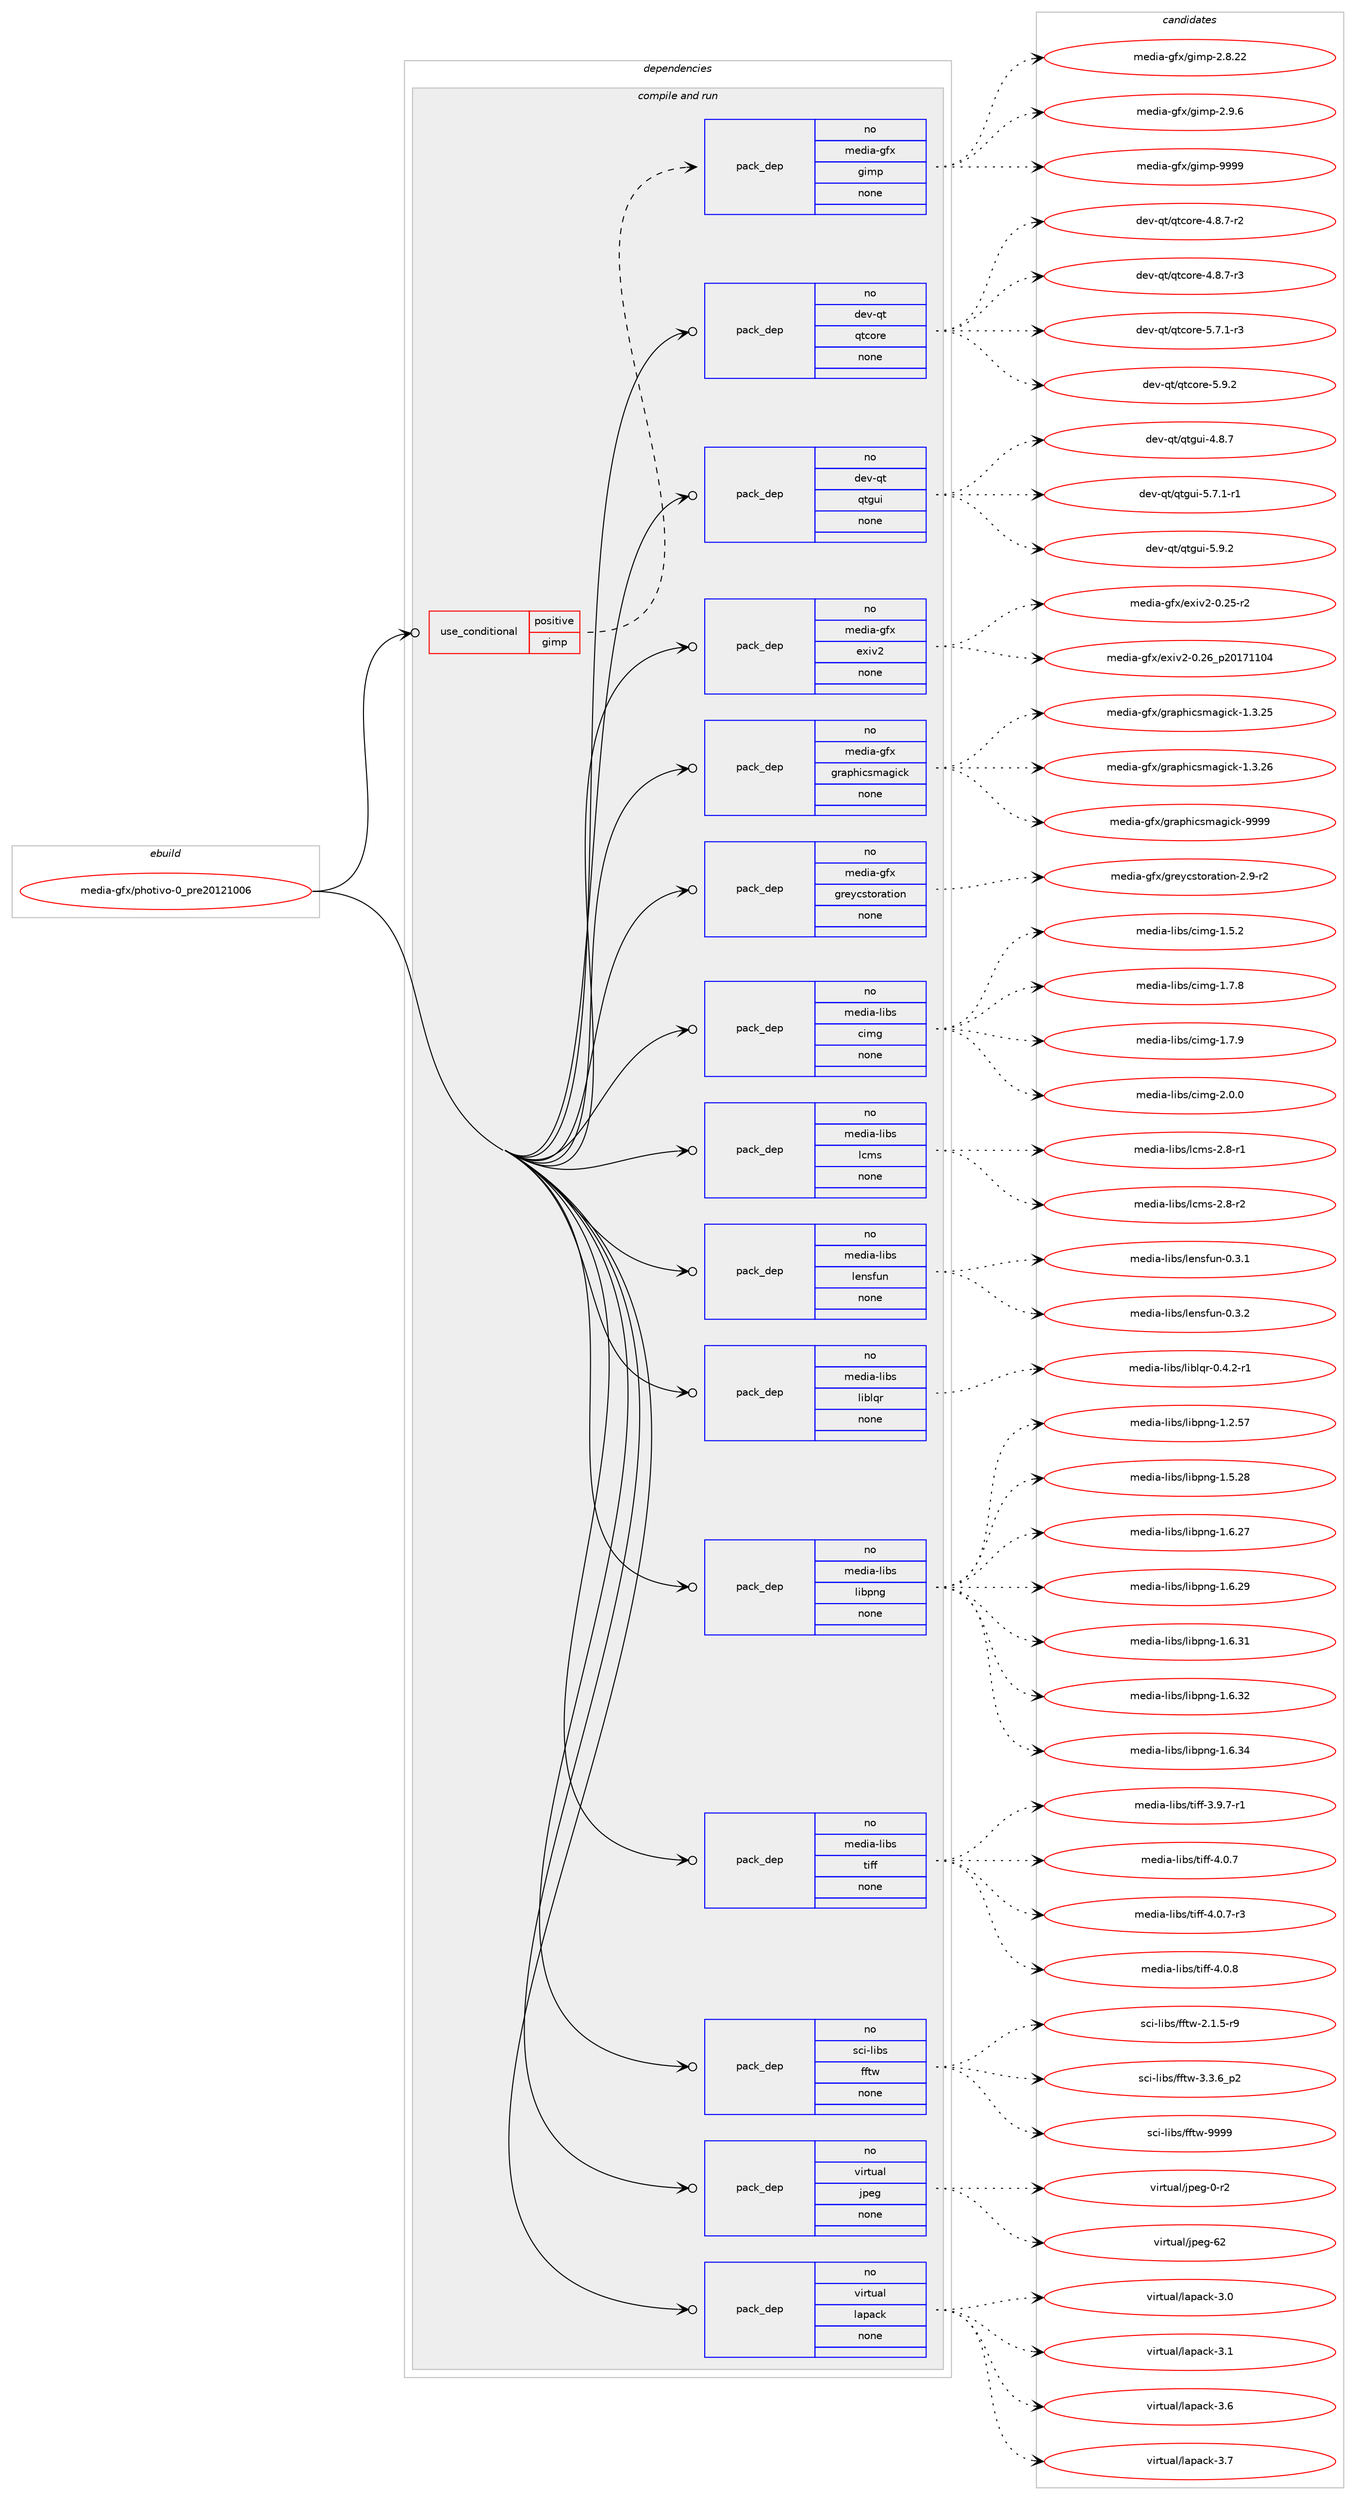 digraph prolog {

# *************
# Graph options
# *************

newrank=true;
concentrate=true;
compound=true;
graph [rankdir=LR,fontname=Helvetica,fontsize=10,ranksep=1.5];#, ranksep=2.5, nodesep=0.2];
edge  [arrowhead=vee];
node  [fontname=Helvetica,fontsize=10];

# **********
# The ebuild
# **********

subgraph cluster_leftcol {
color=gray;
rank=same;
label=<<i>ebuild</i>>;
id [label="media-gfx/photivo-0_pre20121006", color=red, width=4, href="../media-gfx/photivo-0_pre20121006.svg"];
}

# ****************
# The dependencies
# ****************

subgraph cluster_midcol {
color=gray;
label=<<i>dependencies</i>>;
subgraph cluster_compile {
fillcolor="#eeeeee";
style=filled;
label=<<i>compile</i>>;
}
subgraph cluster_compileandrun {
fillcolor="#eeeeee";
style=filled;
label=<<i>compile and run</i>>;
subgraph cond88375 {
dependency357182 [label=<<TABLE BORDER="0" CELLBORDER="1" CELLSPACING="0" CELLPADDING="4"><TR><TD ROWSPAN="3" CELLPADDING="10">use_conditional</TD></TR><TR><TD>positive</TD></TR><TR><TD>gimp</TD></TR></TABLE>>, shape=none, color=red];
subgraph pack263369 {
dependency357183 [label=<<TABLE BORDER="0" CELLBORDER="1" CELLSPACING="0" CELLPADDING="4" WIDTH="220"><TR><TD ROWSPAN="6" CELLPADDING="30">pack_dep</TD></TR><TR><TD WIDTH="110">no</TD></TR><TR><TD>media-gfx</TD></TR><TR><TD>gimp</TD></TR><TR><TD>none</TD></TR><TR><TD></TD></TR></TABLE>>, shape=none, color=blue];
}
dependency357182:e -> dependency357183:w [weight=20,style="dashed",arrowhead="vee"];
}
id:e -> dependency357182:w [weight=20,style="solid",arrowhead="odotvee"];
subgraph pack263370 {
dependency357184 [label=<<TABLE BORDER="0" CELLBORDER="1" CELLSPACING="0" CELLPADDING="4" WIDTH="220"><TR><TD ROWSPAN="6" CELLPADDING="30">pack_dep</TD></TR><TR><TD WIDTH="110">no</TD></TR><TR><TD>dev-qt</TD></TR><TR><TD>qtcore</TD></TR><TR><TD>none</TD></TR><TR><TD></TD></TR></TABLE>>, shape=none, color=blue];
}
id:e -> dependency357184:w [weight=20,style="solid",arrowhead="odotvee"];
subgraph pack263371 {
dependency357185 [label=<<TABLE BORDER="0" CELLBORDER="1" CELLSPACING="0" CELLPADDING="4" WIDTH="220"><TR><TD ROWSPAN="6" CELLPADDING="30">pack_dep</TD></TR><TR><TD WIDTH="110">no</TD></TR><TR><TD>dev-qt</TD></TR><TR><TD>qtgui</TD></TR><TR><TD>none</TD></TR><TR><TD></TD></TR></TABLE>>, shape=none, color=blue];
}
id:e -> dependency357185:w [weight=20,style="solid",arrowhead="odotvee"];
subgraph pack263372 {
dependency357186 [label=<<TABLE BORDER="0" CELLBORDER="1" CELLSPACING="0" CELLPADDING="4" WIDTH="220"><TR><TD ROWSPAN="6" CELLPADDING="30">pack_dep</TD></TR><TR><TD WIDTH="110">no</TD></TR><TR><TD>media-gfx</TD></TR><TR><TD>exiv2</TD></TR><TR><TD>none</TD></TR><TR><TD></TD></TR></TABLE>>, shape=none, color=blue];
}
id:e -> dependency357186:w [weight=20,style="solid",arrowhead="odotvee"];
subgraph pack263373 {
dependency357187 [label=<<TABLE BORDER="0" CELLBORDER="1" CELLSPACING="0" CELLPADDING="4" WIDTH="220"><TR><TD ROWSPAN="6" CELLPADDING="30">pack_dep</TD></TR><TR><TD WIDTH="110">no</TD></TR><TR><TD>media-gfx</TD></TR><TR><TD>graphicsmagick</TD></TR><TR><TD>none</TD></TR><TR><TD></TD></TR></TABLE>>, shape=none, color=blue];
}
id:e -> dependency357187:w [weight=20,style="solid",arrowhead="odotvee"];
subgraph pack263374 {
dependency357188 [label=<<TABLE BORDER="0" CELLBORDER="1" CELLSPACING="0" CELLPADDING="4" WIDTH="220"><TR><TD ROWSPAN="6" CELLPADDING="30">pack_dep</TD></TR><TR><TD WIDTH="110">no</TD></TR><TR><TD>media-gfx</TD></TR><TR><TD>greycstoration</TD></TR><TR><TD>none</TD></TR><TR><TD></TD></TR></TABLE>>, shape=none, color=blue];
}
id:e -> dependency357188:w [weight=20,style="solid",arrowhead="odotvee"];
subgraph pack263375 {
dependency357189 [label=<<TABLE BORDER="0" CELLBORDER="1" CELLSPACING="0" CELLPADDING="4" WIDTH="220"><TR><TD ROWSPAN="6" CELLPADDING="30">pack_dep</TD></TR><TR><TD WIDTH="110">no</TD></TR><TR><TD>media-libs</TD></TR><TR><TD>cimg</TD></TR><TR><TD>none</TD></TR><TR><TD></TD></TR></TABLE>>, shape=none, color=blue];
}
id:e -> dependency357189:w [weight=20,style="solid",arrowhead="odotvee"];
subgraph pack263376 {
dependency357190 [label=<<TABLE BORDER="0" CELLBORDER="1" CELLSPACING="0" CELLPADDING="4" WIDTH="220"><TR><TD ROWSPAN="6" CELLPADDING="30">pack_dep</TD></TR><TR><TD WIDTH="110">no</TD></TR><TR><TD>media-libs</TD></TR><TR><TD>lcms</TD></TR><TR><TD>none</TD></TR><TR><TD></TD></TR></TABLE>>, shape=none, color=blue];
}
id:e -> dependency357190:w [weight=20,style="solid",arrowhead="odotvee"];
subgraph pack263377 {
dependency357191 [label=<<TABLE BORDER="0" CELLBORDER="1" CELLSPACING="0" CELLPADDING="4" WIDTH="220"><TR><TD ROWSPAN="6" CELLPADDING="30">pack_dep</TD></TR><TR><TD WIDTH="110">no</TD></TR><TR><TD>media-libs</TD></TR><TR><TD>lensfun</TD></TR><TR><TD>none</TD></TR><TR><TD></TD></TR></TABLE>>, shape=none, color=blue];
}
id:e -> dependency357191:w [weight=20,style="solid",arrowhead="odotvee"];
subgraph pack263378 {
dependency357192 [label=<<TABLE BORDER="0" CELLBORDER="1" CELLSPACING="0" CELLPADDING="4" WIDTH="220"><TR><TD ROWSPAN="6" CELLPADDING="30">pack_dep</TD></TR><TR><TD WIDTH="110">no</TD></TR><TR><TD>media-libs</TD></TR><TR><TD>liblqr</TD></TR><TR><TD>none</TD></TR><TR><TD></TD></TR></TABLE>>, shape=none, color=blue];
}
id:e -> dependency357192:w [weight=20,style="solid",arrowhead="odotvee"];
subgraph pack263379 {
dependency357193 [label=<<TABLE BORDER="0" CELLBORDER="1" CELLSPACING="0" CELLPADDING="4" WIDTH="220"><TR><TD ROWSPAN="6" CELLPADDING="30">pack_dep</TD></TR><TR><TD WIDTH="110">no</TD></TR><TR><TD>media-libs</TD></TR><TR><TD>libpng</TD></TR><TR><TD>none</TD></TR><TR><TD></TD></TR></TABLE>>, shape=none, color=blue];
}
id:e -> dependency357193:w [weight=20,style="solid",arrowhead="odotvee"];
subgraph pack263380 {
dependency357194 [label=<<TABLE BORDER="0" CELLBORDER="1" CELLSPACING="0" CELLPADDING="4" WIDTH="220"><TR><TD ROWSPAN="6" CELLPADDING="30">pack_dep</TD></TR><TR><TD WIDTH="110">no</TD></TR><TR><TD>media-libs</TD></TR><TR><TD>tiff</TD></TR><TR><TD>none</TD></TR><TR><TD></TD></TR></TABLE>>, shape=none, color=blue];
}
id:e -> dependency357194:w [weight=20,style="solid",arrowhead="odotvee"];
subgraph pack263381 {
dependency357195 [label=<<TABLE BORDER="0" CELLBORDER="1" CELLSPACING="0" CELLPADDING="4" WIDTH="220"><TR><TD ROWSPAN="6" CELLPADDING="30">pack_dep</TD></TR><TR><TD WIDTH="110">no</TD></TR><TR><TD>sci-libs</TD></TR><TR><TD>fftw</TD></TR><TR><TD>none</TD></TR><TR><TD></TD></TR></TABLE>>, shape=none, color=blue];
}
id:e -> dependency357195:w [weight=20,style="solid",arrowhead="odotvee"];
subgraph pack263382 {
dependency357196 [label=<<TABLE BORDER="0" CELLBORDER="1" CELLSPACING="0" CELLPADDING="4" WIDTH="220"><TR><TD ROWSPAN="6" CELLPADDING="30">pack_dep</TD></TR><TR><TD WIDTH="110">no</TD></TR><TR><TD>virtual</TD></TR><TR><TD>jpeg</TD></TR><TR><TD>none</TD></TR><TR><TD></TD></TR></TABLE>>, shape=none, color=blue];
}
id:e -> dependency357196:w [weight=20,style="solid",arrowhead="odotvee"];
subgraph pack263383 {
dependency357197 [label=<<TABLE BORDER="0" CELLBORDER="1" CELLSPACING="0" CELLPADDING="4" WIDTH="220"><TR><TD ROWSPAN="6" CELLPADDING="30">pack_dep</TD></TR><TR><TD WIDTH="110">no</TD></TR><TR><TD>virtual</TD></TR><TR><TD>lapack</TD></TR><TR><TD>none</TD></TR><TR><TD></TD></TR></TABLE>>, shape=none, color=blue];
}
id:e -> dependency357197:w [weight=20,style="solid",arrowhead="odotvee"];
}
subgraph cluster_run {
fillcolor="#eeeeee";
style=filled;
label=<<i>run</i>>;
}
}

# **************
# The candidates
# **************

subgraph cluster_choices {
rank=same;
color=gray;
label=<<i>candidates</i>>;

subgraph choice263369 {
color=black;
nodesep=1;
choice10910110010597451031021204710310510911245504656465050 [label="media-gfx/gimp-2.8.22", color=red, width=4,href="../media-gfx/gimp-2.8.22.svg"];
choice109101100105974510310212047103105109112455046574654 [label="media-gfx/gimp-2.9.6", color=red, width=4,href="../media-gfx/gimp-2.9.6.svg"];
choice1091011001059745103102120471031051091124557575757 [label="media-gfx/gimp-9999", color=red, width=4,href="../media-gfx/gimp-9999.svg"];
dependency357183:e -> choice10910110010597451031021204710310510911245504656465050:w [style=dotted,weight="100"];
dependency357183:e -> choice109101100105974510310212047103105109112455046574654:w [style=dotted,weight="100"];
dependency357183:e -> choice1091011001059745103102120471031051091124557575757:w [style=dotted,weight="100"];
}
subgraph choice263370 {
color=black;
nodesep=1;
choice1001011184511311647113116991111141014552465646554511450 [label="dev-qt/qtcore-4.8.7-r2", color=red, width=4,href="../dev-qt/qtcore-4.8.7-r2.svg"];
choice1001011184511311647113116991111141014552465646554511451 [label="dev-qt/qtcore-4.8.7-r3", color=red, width=4,href="../dev-qt/qtcore-4.8.7-r3.svg"];
choice1001011184511311647113116991111141014553465546494511451 [label="dev-qt/qtcore-5.7.1-r3", color=red, width=4,href="../dev-qt/qtcore-5.7.1-r3.svg"];
choice100101118451131164711311699111114101455346574650 [label="dev-qt/qtcore-5.9.2", color=red, width=4,href="../dev-qt/qtcore-5.9.2.svg"];
dependency357184:e -> choice1001011184511311647113116991111141014552465646554511450:w [style=dotted,weight="100"];
dependency357184:e -> choice1001011184511311647113116991111141014552465646554511451:w [style=dotted,weight="100"];
dependency357184:e -> choice1001011184511311647113116991111141014553465546494511451:w [style=dotted,weight="100"];
dependency357184:e -> choice100101118451131164711311699111114101455346574650:w [style=dotted,weight="100"];
}
subgraph choice263371 {
color=black;
nodesep=1;
choice1001011184511311647113116103117105455246564655 [label="dev-qt/qtgui-4.8.7", color=red, width=4,href="../dev-qt/qtgui-4.8.7.svg"];
choice10010111845113116471131161031171054553465546494511449 [label="dev-qt/qtgui-5.7.1-r1", color=red, width=4,href="../dev-qt/qtgui-5.7.1-r1.svg"];
choice1001011184511311647113116103117105455346574650 [label="dev-qt/qtgui-5.9.2", color=red, width=4,href="../dev-qt/qtgui-5.9.2.svg"];
dependency357185:e -> choice1001011184511311647113116103117105455246564655:w [style=dotted,weight="100"];
dependency357185:e -> choice10010111845113116471131161031171054553465546494511449:w [style=dotted,weight="100"];
dependency357185:e -> choice1001011184511311647113116103117105455346574650:w [style=dotted,weight="100"];
}
subgraph choice263372 {
color=black;
nodesep=1;
choice1091011001059745103102120471011201051185045484650534511450 [label="media-gfx/exiv2-0.25-r2", color=red, width=4,href="../media-gfx/exiv2-0.25-r2.svg"];
choice109101100105974510310212047101120105118504548465054951125048495549494852 [label="media-gfx/exiv2-0.26_p20171104", color=red, width=4,href="../media-gfx/exiv2-0.26_p20171104.svg"];
dependency357186:e -> choice1091011001059745103102120471011201051185045484650534511450:w [style=dotted,weight="100"];
dependency357186:e -> choice109101100105974510310212047101120105118504548465054951125048495549494852:w [style=dotted,weight="100"];
}
subgraph choice263373 {
color=black;
nodesep=1;
choice1091011001059745103102120471031149711210410599115109971031059910745494651465053 [label="media-gfx/graphicsmagick-1.3.25", color=red, width=4,href="../media-gfx/graphicsmagick-1.3.25.svg"];
choice1091011001059745103102120471031149711210410599115109971031059910745494651465054 [label="media-gfx/graphicsmagick-1.3.26", color=red, width=4,href="../media-gfx/graphicsmagick-1.3.26.svg"];
choice109101100105974510310212047103114971121041059911510997103105991074557575757 [label="media-gfx/graphicsmagick-9999", color=red, width=4,href="../media-gfx/graphicsmagick-9999.svg"];
dependency357187:e -> choice1091011001059745103102120471031149711210410599115109971031059910745494651465053:w [style=dotted,weight="100"];
dependency357187:e -> choice1091011001059745103102120471031149711210410599115109971031059910745494651465054:w [style=dotted,weight="100"];
dependency357187:e -> choice109101100105974510310212047103114971121041059911510997103105991074557575757:w [style=dotted,weight="100"];
}
subgraph choice263374 {
color=black;
nodesep=1;
choice1091011001059745103102120471031141011219911511611111497116105111110455046574511450 [label="media-gfx/greycstoration-2.9-r2", color=red, width=4,href="../media-gfx/greycstoration-2.9-r2.svg"];
dependency357188:e -> choice1091011001059745103102120471031141011219911511611111497116105111110455046574511450:w [style=dotted,weight="100"];
}
subgraph choice263375 {
color=black;
nodesep=1;
choice1091011001059745108105981154799105109103454946534650 [label="media-libs/cimg-1.5.2", color=red, width=4,href="../media-libs/cimg-1.5.2.svg"];
choice1091011001059745108105981154799105109103454946554656 [label="media-libs/cimg-1.7.8", color=red, width=4,href="../media-libs/cimg-1.7.8.svg"];
choice1091011001059745108105981154799105109103454946554657 [label="media-libs/cimg-1.7.9", color=red, width=4,href="../media-libs/cimg-1.7.9.svg"];
choice1091011001059745108105981154799105109103455046484648 [label="media-libs/cimg-2.0.0", color=red, width=4,href="../media-libs/cimg-2.0.0.svg"];
dependency357189:e -> choice1091011001059745108105981154799105109103454946534650:w [style=dotted,weight="100"];
dependency357189:e -> choice1091011001059745108105981154799105109103454946554656:w [style=dotted,weight="100"];
dependency357189:e -> choice1091011001059745108105981154799105109103454946554657:w [style=dotted,weight="100"];
dependency357189:e -> choice1091011001059745108105981154799105109103455046484648:w [style=dotted,weight="100"];
}
subgraph choice263376 {
color=black;
nodesep=1;
choice1091011001059745108105981154710899109115455046564511449 [label="media-libs/lcms-2.8-r1", color=red, width=4,href="../media-libs/lcms-2.8-r1.svg"];
choice1091011001059745108105981154710899109115455046564511450 [label="media-libs/lcms-2.8-r2", color=red, width=4,href="../media-libs/lcms-2.8-r2.svg"];
dependency357190:e -> choice1091011001059745108105981154710899109115455046564511449:w [style=dotted,weight="100"];
dependency357190:e -> choice1091011001059745108105981154710899109115455046564511450:w [style=dotted,weight="100"];
}
subgraph choice263377 {
color=black;
nodesep=1;
choice10910110010597451081059811547108101110115102117110454846514649 [label="media-libs/lensfun-0.3.1", color=red, width=4,href="../media-libs/lensfun-0.3.1.svg"];
choice10910110010597451081059811547108101110115102117110454846514650 [label="media-libs/lensfun-0.3.2", color=red, width=4,href="../media-libs/lensfun-0.3.2.svg"];
dependency357191:e -> choice10910110010597451081059811547108101110115102117110454846514649:w [style=dotted,weight="100"];
dependency357191:e -> choice10910110010597451081059811547108101110115102117110454846514650:w [style=dotted,weight="100"];
}
subgraph choice263378 {
color=black;
nodesep=1;
choice10910110010597451081059811547108105981081131144548465246504511449 [label="media-libs/liblqr-0.4.2-r1", color=red, width=4,href="../media-libs/liblqr-0.4.2-r1.svg"];
dependency357192:e -> choice10910110010597451081059811547108105981081131144548465246504511449:w [style=dotted,weight="100"];
}
subgraph choice263379 {
color=black;
nodesep=1;
choice109101100105974510810598115471081059811211010345494650465355 [label="media-libs/libpng-1.2.57", color=red, width=4,href="../media-libs/libpng-1.2.57.svg"];
choice109101100105974510810598115471081059811211010345494653465056 [label="media-libs/libpng-1.5.28", color=red, width=4,href="../media-libs/libpng-1.5.28.svg"];
choice109101100105974510810598115471081059811211010345494654465055 [label="media-libs/libpng-1.6.27", color=red, width=4,href="../media-libs/libpng-1.6.27.svg"];
choice109101100105974510810598115471081059811211010345494654465057 [label="media-libs/libpng-1.6.29", color=red, width=4,href="../media-libs/libpng-1.6.29.svg"];
choice109101100105974510810598115471081059811211010345494654465149 [label="media-libs/libpng-1.6.31", color=red, width=4,href="../media-libs/libpng-1.6.31.svg"];
choice109101100105974510810598115471081059811211010345494654465150 [label="media-libs/libpng-1.6.32", color=red, width=4,href="../media-libs/libpng-1.6.32.svg"];
choice109101100105974510810598115471081059811211010345494654465152 [label="media-libs/libpng-1.6.34", color=red, width=4,href="../media-libs/libpng-1.6.34.svg"];
dependency357193:e -> choice109101100105974510810598115471081059811211010345494650465355:w [style=dotted,weight="100"];
dependency357193:e -> choice109101100105974510810598115471081059811211010345494653465056:w [style=dotted,weight="100"];
dependency357193:e -> choice109101100105974510810598115471081059811211010345494654465055:w [style=dotted,weight="100"];
dependency357193:e -> choice109101100105974510810598115471081059811211010345494654465057:w [style=dotted,weight="100"];
dependency357193:e -> choice109101100105974510810598115471081059811211010345494654465149:w [style=dotted,weight="100"];
dependency357193:e -> choice109101100105974510810598115471081059811211010345494654465150:w [style=dotted,weight="100"];
dependency357193:e -> choice109101100105974510810598115471081059811211010345494654465152:w [style=dotted,weight="100"];
}
subgraph choice263380 {
color=black;
nodesep=1;
choice109101100105974510810598115471161051021024551465746554511449 [label="media-libs/tiff-3.9.7-r1", color=red, width=4,href="../media-libs/tiff-3.9.7-r1.svg"];
choice10910110010597451081059811547116105102102455246484655 [label="media-libs/tiff-4.0.7", color=red, width=4,href="../media-libs/tiff-4.0.7.svg"];
choice109101100105974510810598115471161051021024552464846554511451 [label="media-libs/tiff-4.0.7-r3", color=red, width=4,href="../media-libs/tiff-4.0.7-r3.svg"];
choice10910110010597451081059811547116105102102455246484656 [label="media-libs/tiff-4.0.8", color=red, width=4,href="../media-libs/tiff-4.0.8.svg"];
dependency357194:e -> choice109101100105974510810598115471161051021024551465746554511449:w [style=dotted,weight="100"];
dependency357194:e -> choice10910110010597451081059811547116105102102455246484655:w [style=dotted,weight="100"];
dependency357194:e -> choice109101100105974510810598115471161051021024552464846554511451:w [style=dotted,weight="100"];
dependency357194:e -> choice10910110010597451081059811547116105102102455246484656:w [style=dotted,weight="100"];
}
subgraph choice263381 {
color=black;
nodesep=1;
choice115991054510810598115471021021161194550464946534511457 [label="sci-libs/fftw-2.1.5-r9", color=red, width=4,href="../sci-libs/fftw-2.1.5-r9.svg"];
choice115991054510810598115471021021161194551465146549511250 [label="sci-libs/fftw-3.3.6_p2", color=red, width=4,href="../sci-libs/fftw-3.3.6_p2.svg"];
choice115991054510810598115471021021161194557575757 [label="sci-libs/fftw-9999", color=red, width=4,href="../sci-libs/fftw-9999.svg"];
dependency357195:e -> choice115991054510810598115471021021161194550464946534511457:w [style=dotted,weight="100"];
dependency357195:e -> choice115991054510810598115471021021161194551465146549511250:w [style=dotted,weight="100"];
dependency357195:e -> choice115991054510810598115471021021161194557575757:w [style=dotted,weight="100"];
}
subgraph choice263382 {
color=black;
nodesep=1;
choice118105114116117971084710611210110345484511450 [label="virtual/jpeg-0-r2", color=red, width=4,href="../virtual/jpeg-0-r2.svg"];
choice1181051141161179710847106112101103455450 [label="virtual/jpeg-62", color=red, width=4,href="../virtual/jpeg-62.svg"];
dependency357196:e -> choice118105114116117971084710611210110345484511450:w [style=dotted,weight="100"];
dependency357196:e -> choice1181051141161179710847106112101103455450:w [style=dotted,weight="100"];
}
subgraph choice263383 {
color=black;
nodesep=1;
choice118105114116117971084710897112979910745514648 [label="virtual/lapack-3.0", color=red, width=4,href="../virtual/lapack-3.0.svg"];
choice118105114116117971084710897112979910745514649 [label="virtual/lapack-3.1", color=red, width=4,href="../virtual/lapack-3.1.svg"];
choice118105114116117971084710897112979910745514654 [label="virtual/lapack-3.6", color=red, width=4,href="../virtual/lapack-3.6.svg"];
choice118105114116117971084710897112979910745514655 [label="virtual/lapack-3.7", color=red, width=4,href="../virtual/lapack-3.7.svg"];
dependency357197:e -> choice118105114116117971084710897112979910745514648:w [style=dotted,weight="100"];
dependency357197:e -> choice118105114116117971084710897112979910745514649:w [style=dotted,weight="100"];
dependency357197:e -> choice118105114116117971084710897112979910745514654:w [style=dotted,weight="100"];
dependency357197:e -> choice118105114116117971084710897112979910745514655:w [style=dotted,weight="100"];
}
}

}
